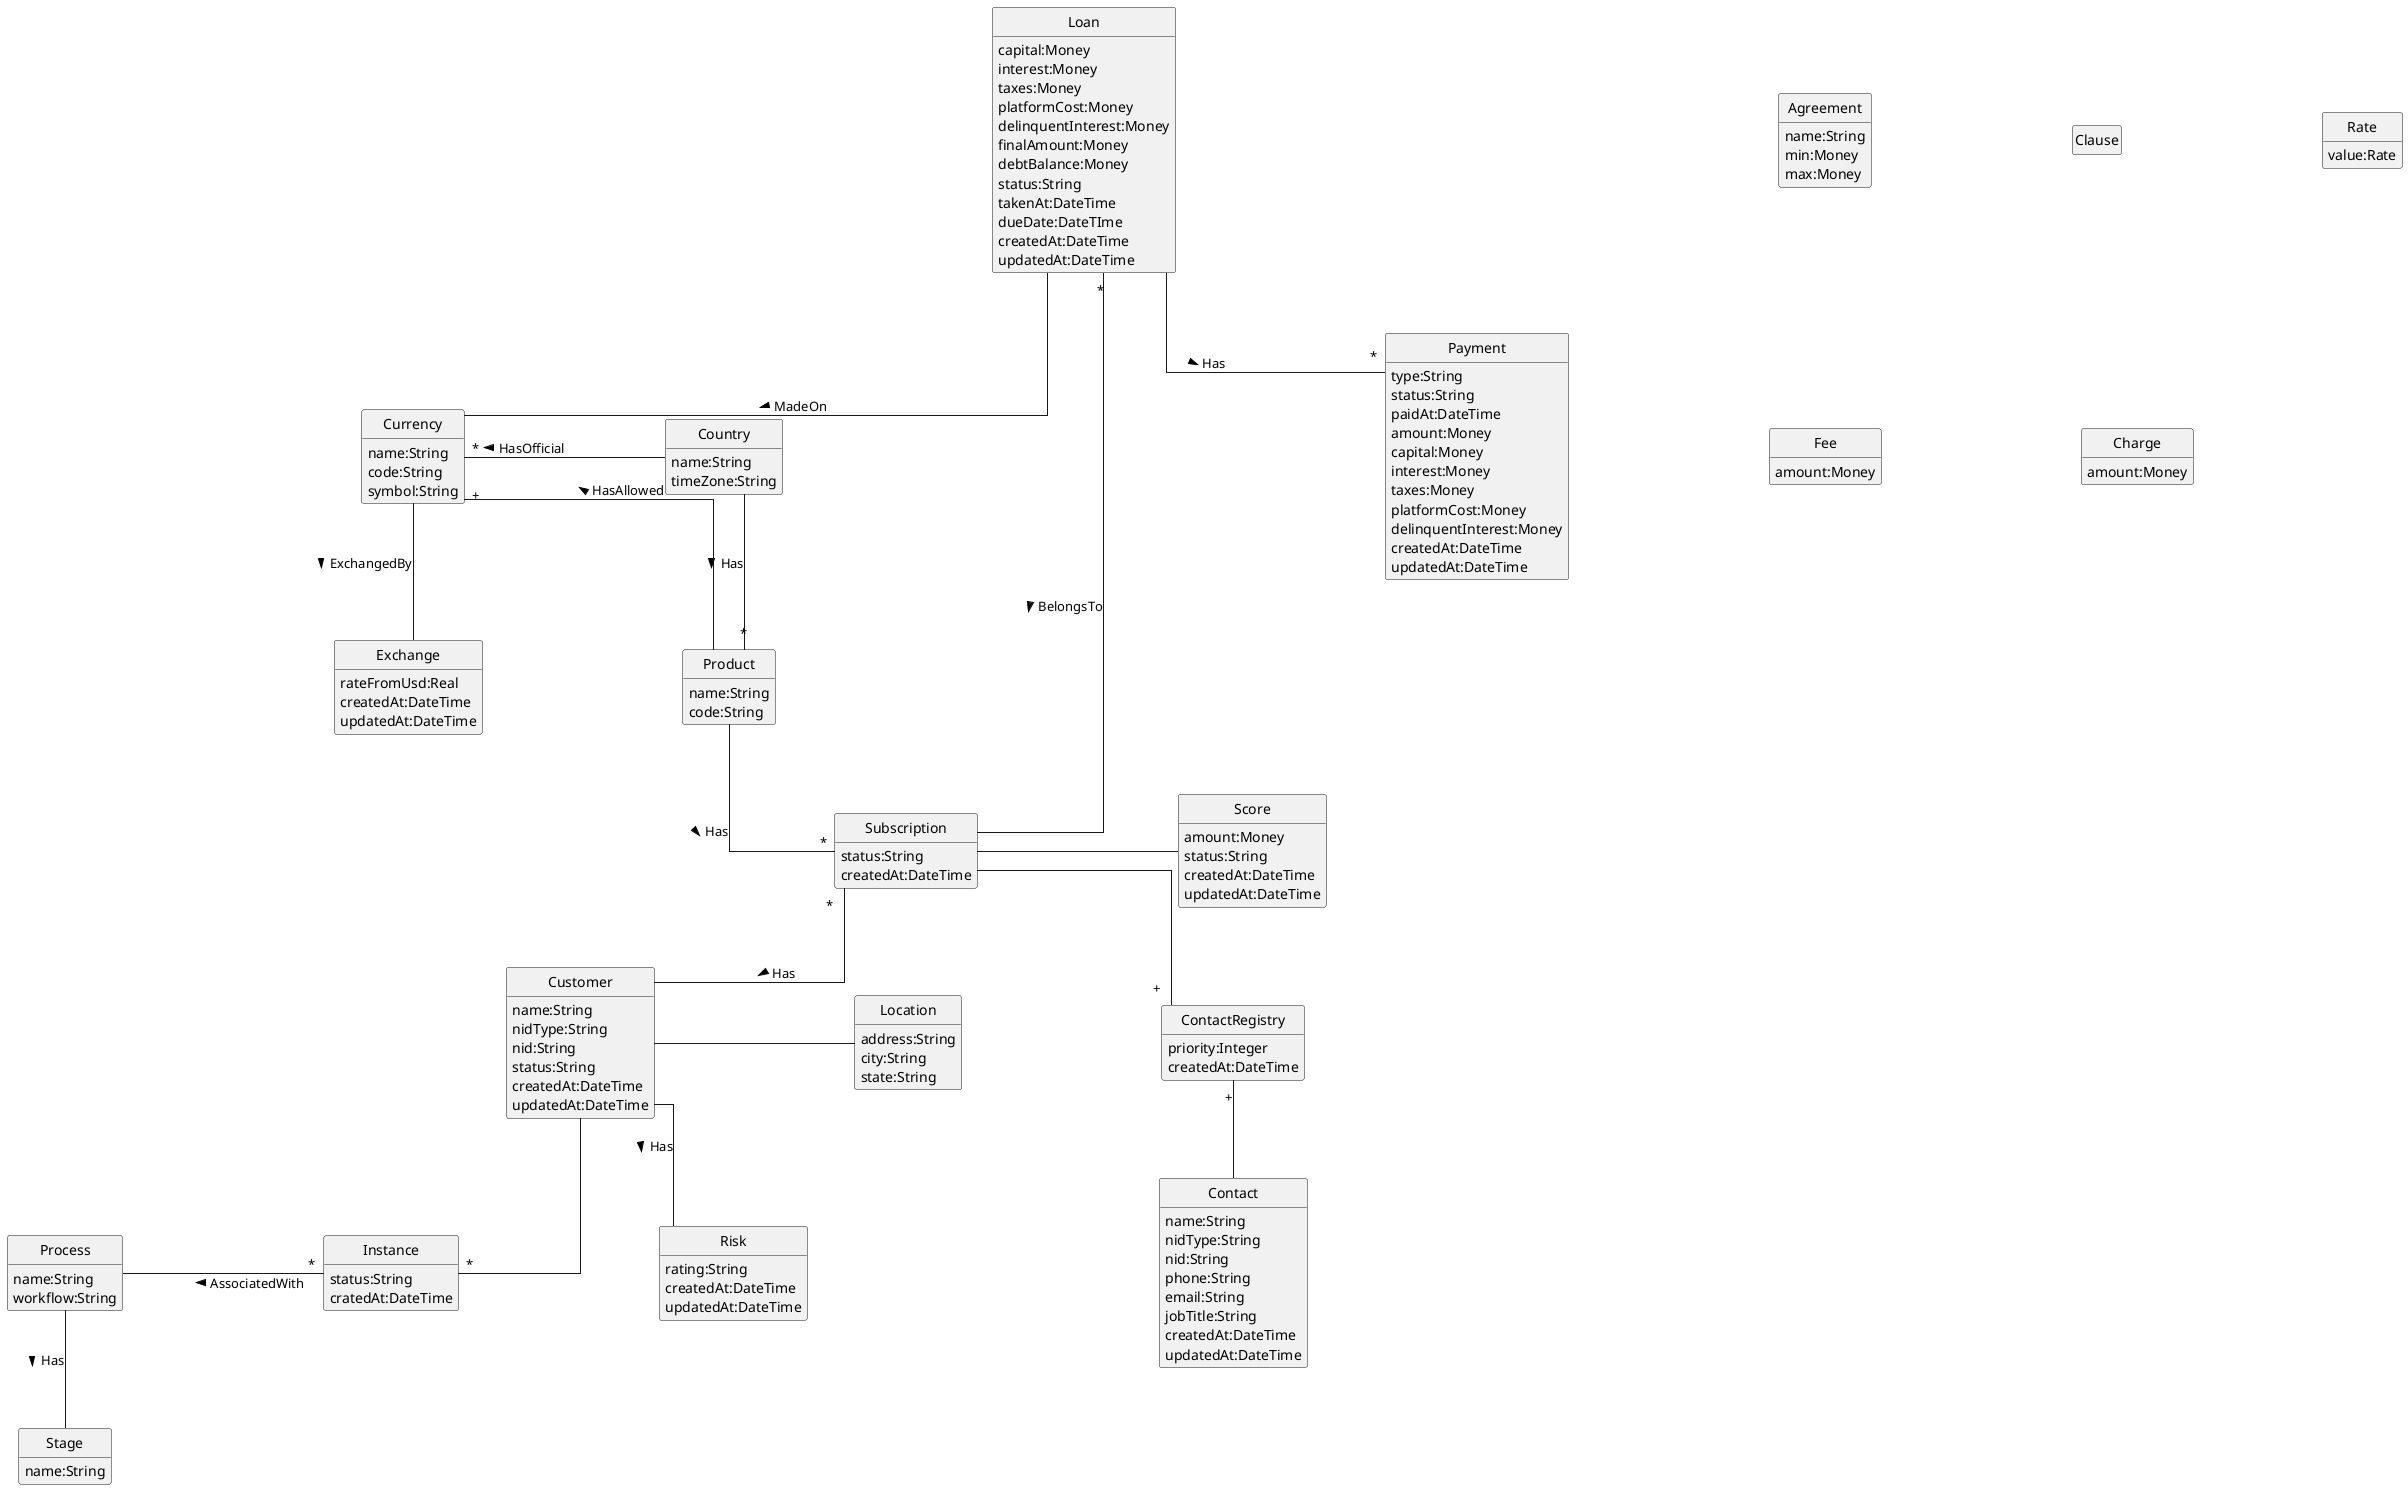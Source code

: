 @startuml Domain


hide circle
hide empty members
skinparam linetype ortho
skinparam nodesep 200

class Score {
  amount:Money
  status:String
  createdAt:DateTime
  updatedAt:DateTime
}

class Customer {
  name:String
  nidType:String
  nid:String
  status:String
  createdAt:DateTime
  updatedAt:DateTime
}

class Risk {
  rating:String
  createdAt:DateTime
  updatedAt:DateTime
}

class Location {
    address:String
    city:String
    state:String
}

class Product {
    name:String
    code:String
}

class Subscription {
    status:String
    createdAt:DateTime
}

class Country {
  name:String
  timeZone:String
}

class Contact {
  name:String
  nidType:String
  nid:String
  phone:String
  email:String
  jobTitle:String
  createdAt:DateTime
  updatedAt:DateTime
}

class ContactRegistry {
  priority:Integer
  createdAt:DateTime
}

class Process {
  name:String
  workflow:String
}

class Stage {
  name:String
}

class Instance {
  status:String
  cratedAt:DateTime
}

class Loan {
  capital:Money
  interest:Money
  taxes:Money
  platformCost:Money
  delinquentInterest:Money
  finalAmount:Money
  debtBalance:Money
  status:String
  takenAt:DateTime
  dueDate:DateTIme
  createdAt:DateTime
  updatedAt:DateTime
}

class Payment {
    type:String
    status:String
    paidAt:DateTime
    amount:Money
    capital:Money
    interest:Money
    taxes:Money
    platformCost:Money
    delinquentInterest:Money
    createdAt:DateTime
    updatedAt:DateTime
}

class Currency {
  name:String
  code:String
  symbol:String
}

class Exchange {
    rateFromUsd:Real
    createdAt:DateTime
    updatedAt:DateTime
}

class Agreement {
  name:String
  min:Money
  max:Money
}

class Clause {

}

class Rate {
  value:Rate
}

class Fee {
  amount:Money
}

class Charge {
  amount:Money
}

Country -- "*" Product:Has >
Country -l- "*" Currency:HasOfficial >

Product -- "*" Subscription:Has >
Product -- "+" Currency:HasAllowed >

Customer -r- Location
Customer -- "*" Instance
Customer -- Risk:Has >

Subscription -r- Score
Subscription -- "+" ContactRegistry
Subscription "*" -- Customer:Has >

ContactRegistry "+" -- Contact

Process -- Stage:Has >

Process --r-- "*" Instance:AssociatedWith <

Loan "*" -r- Subscription:BelongsTo >
Loan -- "*" Payment:Has >
Loan -- Currency:MadeOn >

Currency -- Exchange:ExchangedBy >

@enduml